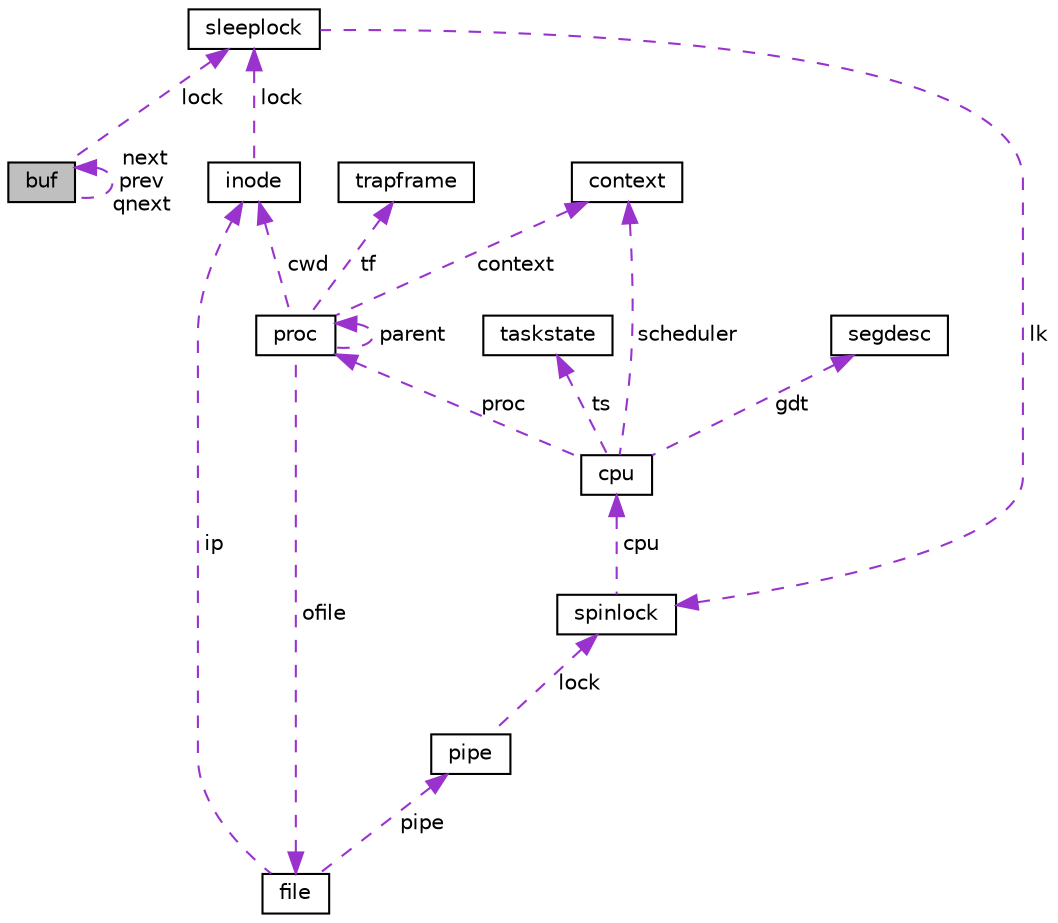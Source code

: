 digraph "buf"
{
 // LATEX_PDF_SIZE
  edge [fontname="Helvetica",fontsize="10",labelfontname="Helvetica",labelfontsize="10"];
  node [fontname="Helvetica",fontsize="10",shape=record];
  Node1 [label="buf",height=0.2,width=0.4,color="black", fillcolor="grey75", style="filled", fontcolor="black",tooltip=" "];
  Node1 -> Node1 [dir="back",color="darkorchid3",fontsize="10",style="dashed",label=" next\nprev\nqnext" ,fontname="Helvetica"];
  Node2 -> Node1 [dir="back",color="darkorchid3",fontsize="10",style="dashed",label=" lock" ,fontname="Helvetica"];
  Node2 [label="sleeplock",height=0.2,width=0.4,color="black", fillcolor="white", style="filled",URL="$d9/dd0/structsleeplock.html",tooltip=" "];
  Node3 -> Node2 [dir="back",color="darkorchid3",fontsize="10",style="dashed",label=" lk" ,fontname="Helvetica"];
  Node3 [label="spinlock",height=0.2,width=0.4,color="black", fillcolor="white", style="filled",URL="$d1/d08/structspinlock.html",tooltip=" "];
  Node4 -> Node3 [dir="back",color="darkorchid3",fontsize="10",style="dashed",label=" cpu" ,fontname="Helvetica"];
  Node4 [label="cpu",height=0.2,width=0.4,color="black", fillcolor="white", style="filled",URL="$db/d62/structcpu.html",tooltip=" "];
  Node5 -> Node4 [dir="back",color="darkorchid3",fontsize="10",style="dashed",label=" gdt" ,fontname="Helvetica"];
  Node5 [label="segdesc",height=0.2,width=0.4,color="black", fillcolor="white", style="filled",URL="$d8/d3e/structsegdesc.html",tooltip=" "];
  Node6 -> Node4 [dir="back",color="darkorchid3",fontsize="10",style="dashed",label=" scheduler" ,fontname="Helvetica"];
  Node6 [label="context",height=0.2,width=0.4,color="black", fillcolor="white", style="filled",URL="$d7/dfe/structcontext.html",tooltip=" "];
  Node7 -> Node4 [dir="back",color="darkorchid3",fontsize="10",style="dashed",label=" proc" ,fontname="Helvetica"];
  Node7 [label="proc",height=0.2,width=0.4,color="black", fillcolor="white", style="filled",URL="$de/d48/structproc.html",tooltip=" "];
  Node8 -> Node7 [dir="back",color="darkorchid3",fontsize="10",style="dashed",label=" cwd" ,fontname="Helvetica"];
  Node8 [label="inode",height=0.2,width=0.4,color="black", fillcolor="white", style="filled",URL="$d0/df8/structinode.html",tooltip=" "];
  Node2 -> Node8 [dir="back",color="darkorchid3",fontsize="10",style="dashed",label=" lock" ,fontname="Helvetica"];
  Node6 -> Node7 [dir="back",color="darkorchid3",fontsize="10",style="dashed",label=" context" ,fontname="Helvetica"];
  Node9 -> Node7 [dir="back",color="darkorchid3",fontsize="10",style="dashed",label=" tf" ,fontname="Helvetica"];
  Node9 [label="trapframe",height=0.2,width=0.4,color="black", fillcolor="white", style="filled",URL="$df/d05/structtrapframe.html",tooltip=" "];
  Node7 -> Node7 [dir="back",color="darkorchid3",fontsize="10",style="dashed",label=" parent" ,fontname="Helvetica"];
  Node10 -> Node7 [dir="back",color="darkorchid3",fontsize="10",style="dashed",label=" ofile" ,fontname="Helvetica"];
  Node10 [label="file",height=0.2,width=0.4,color="black", fillcolor="white", style="filled",URL="$d7/d3a/structfile.html",tooltip=" "];
  Node8 -> Node10 [dir="back",color="darkorchid3",fontsize="10",style="dashed",label=" ip" ,fontname="Helvetica"];
  Node11 -> Node10 [dir="back",color="darkorchid3",fontsize="10",style="dashed",label=" pipe" ,fontname="Helvetica"];
  Node11 [label="pipe",height=0.2,width=0.4,color="black", fillcolor="white", style="filled",URL="$d8/d53/structpipe.html",tooltip=" "];
  Node3 -> Node11 [dir="back",color="darkorchid3",fontsize="10",style="dashed",label=" lock" ,fontname="Helvetica"];
  Node12 -> Node4 [dir="back",color="darkorchid3",fontsize="10",style="dashed",label=" ts" ,fontname="Helvetica"];
  Node12 [label="taskstate",height=0.2,width=0.4,color="black", fillcolor="white", style="filled",URL="$dc/dd1/structtaskstate.html",tooltip=" "];
}
